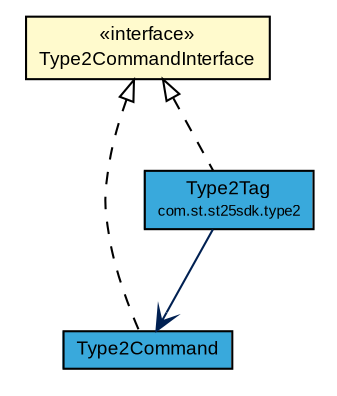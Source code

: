 #!/usr/local/bin/dot
#
# Class diagram 
# Generated by UMLGraph version R5_7_2-3-gee82a7 (http://www.umlgraph.org/)
#

digraph G {
	edge [fontname="arial",fontsize=10,labelfontname="arial",labelfontsize=10];
	node [fontname="arial",fontsize=10,shape=plaintext];
	nodesep=0.25;
	ranksep=0.5;
	// com.st.st25sdk.command.Type2CommandInterface
	c54315 [label=<<table title="com.st.st25sdk.command.Type2CommandInterface" border="0" cellborder="1" cellspacing="0" cellpadding="2" port="p" bgcolor="lemonChiffon" href="./Type2CommandInterface.html">
		<tr><td><table border="0" cellspacing="0" cellpadding="1">
<tr><td align="center" balign="center"> &#171;interface&#187; </td></tr>
<tr><td align="center" balign="center"> Type2CommandInterface </td></tr>
		</table></td></tr>
		</table>>, URL="./Type2CommandInterface.html", fontname="arial", fontcolor="black", fontsize=9.0];
	// com.st.st25sdk.command.Type2Command
	c54316 [label=<<table title="com.st.st25sdk.command.Type2Command" border="0" cellborder="1" cellspacing="0" cellpadding="2" port="p" bgcolor="#39a9dc" href="./Type2Command.html">
		<tr><td><table border="0" cellspacing="0" cellpadding="1">
<tr><td align="center" balign="center"> Type2Command </td></tr>
		</table></td></tr>
		</table>>, URL="./Type2Command.html", fontname="arial", fontcolor="black", fontsize=9.0];
	// com.st.st25sdk.type2.Type2Tag
	c54378 [label=<<table title="com.st.st25sdk.type2.Type2Tag" border="0" cellborder="1" cellspacing="0" cellpadding="2" port="p" bgcolor="#39a9dc" href="../type2/Type2Tag.html">
		<tr><td><table border="0" cellspacing="0" cellpadding="1">
<tr><td align="center" balign="center"> Type2Tag </td></tr>
<tr><td align="center" balign="center"><font point-size="7.0"> com.st.st25sdk.type2 </font></td></tr>
		</table></td></tr>
		</table>>, URL="../type2/Type2Tag.html", fontname="arial", fontcolor="black", fontsize=9.0];
	//com.st.st25sdk.command.Type2Command implements com.st.st25sdk.command.Type2CommandInterface
	c54315:p -> c54316:p [dir=back,arrowtail=empty,style=dashed];
	//com.st.st25sdk.type2.Type2Tag implements com.st.st25sdk.command.Type2CommandInterface
	c54315:p -> c54378:p [dir=back,arrowtail=empty,style=dashed];
	// com.st.st25sdk.type2.Type2Tag NAVASSOC com.st.st25sdk.command.Type2Command
	c54378:p -> c54316:p [taillabel="", label="", headlabel="", fontname="arial", fontcolor="#002052", fontsize=10.0, color="#002052", arrowhead=open];
}

